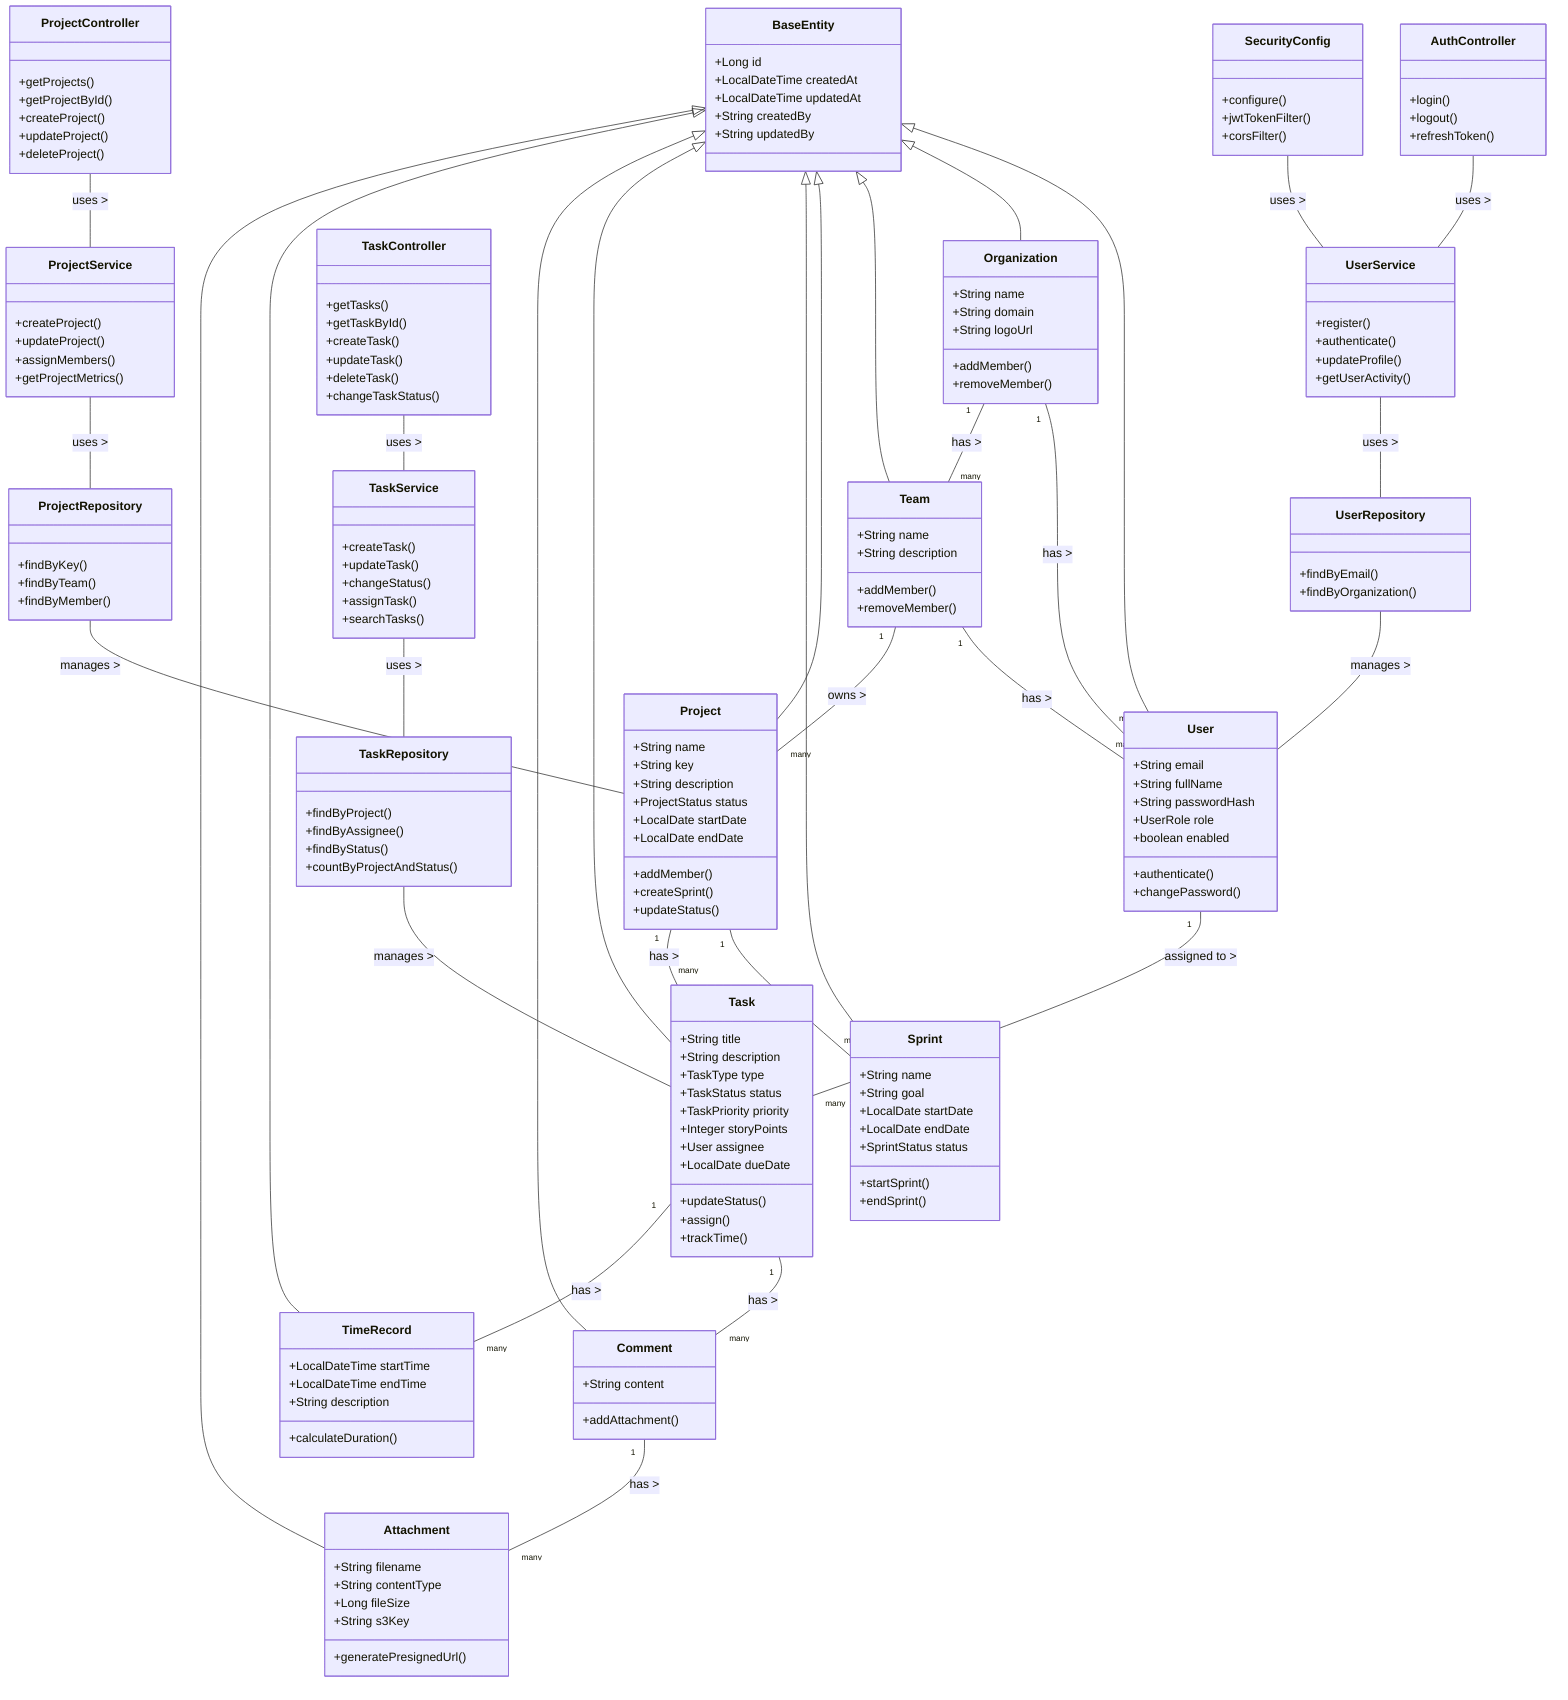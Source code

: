 classDiagram
    class BaseEntity {
        +Long id
        +LocalDateTime createdAt
        +LocalDateTime updatedAt
        +String createdBy
        +String updatedBy
    }
    
    class User {
        +String email
        +String fullName
        +String passwordHash
        +UserRole role
        +boolean enabled
        +authenticate()
        +changePassword()
    }
    
    class Organization {
        +String name
        +String domain
        +String logoUrl
        +addMember()
        +removeMember()
    }
    
    class Team {
        +String name
        +String description
        +addMember()
        +removeMember()
    }
    
    class Project {
        +String name
        +String key
        +String description
        +ProjectStatus status
        +LocalDate startDate
        +LocalDate endDate
        +addMember()
        +createSprint()
        +updateStatus()
    }
    
    class Sprint {
        +String name
        +String goal
        +LocalDate startDate
        +LocalDate endDate
        +SprintStatus status
        +startSprint()
        +endSprint()
    }
    
    class Task {
        +String title
        +String description
        +TaskType type
        +TaskStatus status
        +TaskPriority priority
        +Integer storyPoints
        +User assignee
        +LocalDate dueDate
        +updateStatus()
        +assign()
        +trackTime()
    }
    
    class Comment {
        +String content
        +addAttachment()
    }
    
    class TimeRecord {
        +LocalDateTime startTime
        +LocalDateTime endTime
        +String description
        +calculateDuration()
    }
    
    class Attachment {
        +String filename
        +String contentType
        +Long fileSize
        +String s3Key
        +generatePresignedUrl()
    }
    
    class UserRepository {
        +findByEmail()
        +findByOrganization()
    }
    
    class ProjectRepository {
        +findByKey()
        +findByTeam()
        +findByMember()
    }
    
    class TaskRepository {
        +findByProject()
        +findByAssignee()
        +findByStatus()
        +countByProjectAndStatus()
    }
    
    class UserService {
        +register()
        +authenticate()
        +updateProfile()
        +getUserActivity()
    }
    
    class ProjectService {
        +createProject()
        +updateProject()
        +assignMembers()
        +getProjectMetrics()
    }
    
    class TaskService {
        +createTask()
        +updateTask()
        +changeStatus()
        +assignTask()
        +searchTasks()
    }
    
    class AuthController {
        +login()
        +logout()
        +refreshToken()
    }
    
    class ProjectController {
        +getProjects()
        +getProjectById()
        +createProject()
        +updateProject()
        +deleteProject()
    }
    
    class TaskController {
        +getTasks()
        +getTaskById()
        +createTask()
        +updateTask()
        +deleteTask()
        +changeTaskStatus()
    }
    
    class SecurityConfig {
        +configure()
        +jwtTokenFilter()
        +corsFilter()
    }
    
    BaseEntity <|-- User
    BaseEntity <|-- Organization
    BaseEntity <|-- Team
    BaseEntity <|-- Project
    BaseEntity <|-- Sprint
    BaseEntity <|-- Task
    BaseEntity <|-- Comment
    BaseEntity <|-- TimeRecord
    BaseEntity <|-- Attachment
    
    Organization "1" -- "many" User : has >
    Organization "1" -- "many" Team : has >
    Team "1" -- "many" User : has >
    Team "1" -- "many" Project : owns >
    Project "1" -- "many" Sprint : has >
    Project "1" -- "many" Task : has >
    Task "1" -- "many" Comment : has >
    Task "1" -- "many" TimeRecord : has >
    Comment "1" -- "many" Attachment : has >
    User "1" -- "many" Task : assigned to >
    
    UserRepository -- User : manages >
    ProjectRepository -- Project : manages >
    TaskRepository -- Task : manages >
    
    UserService -- UserRepository : uses >
    ProjectService -- ProjectRepository : uses >
    TaskService -- TaskRepository : uses >
    
    AuthController -- UserService : uses >
    ProjectController -- ProjectService : uses >
    TaskController -- TaskService : uses >
    
    SecurityConfig -- UserService : uses >